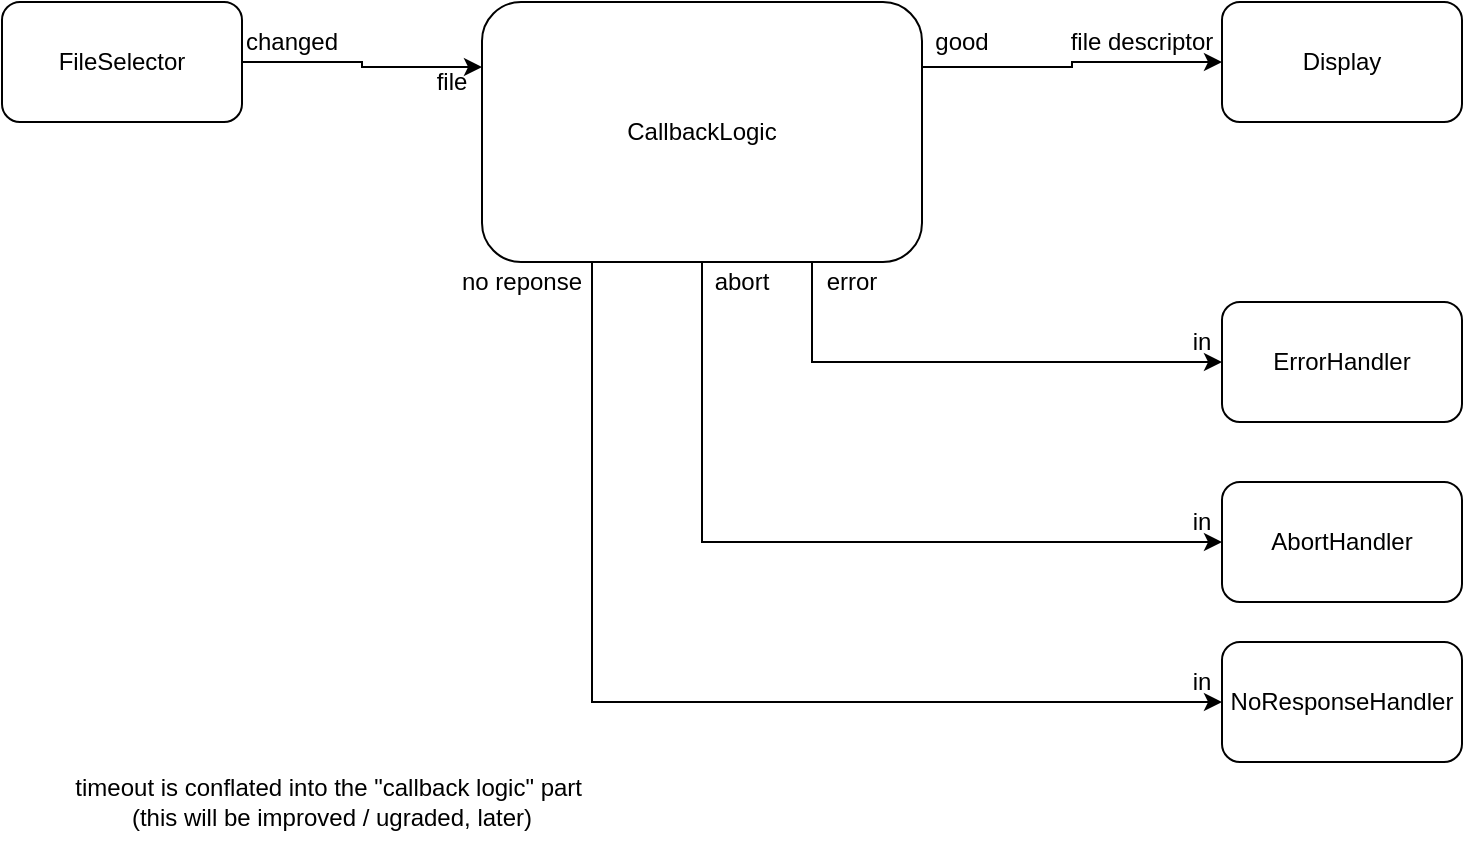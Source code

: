 <mxfile version="12.4.2" type="device" pages="1"><diagram id="yuc1eirP0Hh0A622Rh30" name="example2"><mxGraphModel dx="786" dy="580" grid="1" gridSize="10" guides="1" tooltips="1" connect="1" arrows="1" fold="1" page="1" pageScale="1" pageWidth="1100" pageHeight="850" math="0" shadow="0"><root><mxCell id="0"/><mxCell id="1" parent="0"/><mxCell id="vNnq-MU-UZtS2zqen2Ep-37" style="edgeStyle=orthogonalEdgeStyle;rounded=0;orthogonalLoop=1;jettySize=auto;html=1;entryX=0;entryY=0.25;entryDx=0;entryDy=0;" edge="1" parent="1" source="qlMxu6vEV5zSv7hf5gxZ-2" target="qlMxu6vEV5zSv7hf5gxZ-6"><mxGeometry relative="1" as="geometry"/></mxCell><mxCell id="qlMxu6vEV5zSv7hf5gxZ-2" value="FileSelector" style="rounded=1;whiteSpace=wrap;html=1;" parent="1" vertex="1"><mxGeometry x="40" y="120" width="120" height="60" as="geometry"/></mxCell><mxCell id="vNnq-MU-UZtS2zqen2Ep-28" style="edgeStyle=orthogonalEdgeStyle;rounded=0;orthogonalLoop=1;jettySize=auto;html=1;exitX=0.25;exitY=1;exitDx=0;exitDy=0;entryX=0;entryY=0.5;entryDx=0;entryDy=0;" edge="1" parent="1" source="qlMxu6vEV5zSv7hf5gxZ-6" target="vNnq-MU-UZtS2zqen2Ep-2"><mxGeometry relative="1" as="geometry"/></mxCell><mxCell id="vNnq-MU-UZtS2zqen2Ep-31" style="edgeStyle=orthogonalEdgeStyle;rounded=0;orthogonalLoop=1;jettySize=auto;html=1;entryX=0;entryY=0.5;entryDx=0;entryDy=0;exitX=0.5;exitY=1;exitDx=0;exitDy=0;" edge="1" parent="1" source="qlMxu6vEV5zSv7hf5gxZ-6" target="qlMxu6vEV5zSv7hf5gxZ-15"><mxGeometry relative="1" as="geometry"/></mxCell><mxCell id="vNnq-MU-UZtS2zqen2Ep-33" style="edgeStyle=orthogonalEdgeStyle;rounded=0;orthogonalLoop=1;jettySize=auto;html=1;exitX=0.75;exitY=1;exitDx=0;exitDy=0;entryX=0;entryY=0.5;entryDx=0;entryDy=0;" edge="1" parent="1" source="qlMxu6vEV5zSv7hf5gxZ-6" target="qlMxu6vEV5zSv7hf5gxZ-14"><mxGeometry relative="1" as="geometry"/></mxCell><mxCell id="vNnq-MU-UZtS2zqen2Ep-35" style="edgeStyle=orthogonalEdgeStyle;rounded=0;orthogonalLoop=1;jettySize=auto;html=1;exitX=1;exitY=0.25;exitDx=0;exitDy=0;entryX=0;entryY=0.5;entryDx=0;entryDy=0;" edge="1" parent="1" source="qlMxu6vEV5zSv7hf5gxZ-6" target="qlMxu6vEV5zSv7hf5gxZ-7"><mxGeometry relative="1" as="geometry"/></mxCell><mxCell id="qlMxu6vEV5zSv7hf5gxZ-6" value="CallbackLogic" style="rounded=1;whiteSpace=wrap;html=1;" parent="1" vertex="1"><mxGeometry x="280" y="120" width="220" height="130" as="geometry"/></mxCell><mxCell id="qlMxu6vEV5zSv7hf5gxZ-7" value="Display" style="rounded=1;whiteSpace=wrap;html=1;" parent="1" vertex="1"><mxGeometry x="650" y="120" width="120" height="60" as="geometry"/></mxCell><mxCell id="qlMxu6vEV5zSv7hf5gxZ-8" value="file descriptor" style="text;html=1;strokeColor=none;fillColor=none;align=center;verticalAlign=middle;whiteSpace=wrap;rounded=0;" parent="1" vertex="1"><mxGeometry x="570" y="130" width="80" height="20" as="geometry"/></mxCell><mxCell id="qlMxu6vEV5zSv7hf5gxZ-10" value="changed" style="text;html=1;strokeColor=none;fillColor=none;align=center;verticalAlign=middle;whiteSpace=wrap;rounded=0;" parent="1" vertex="1"><mxGeometry x="160" y="130" width="50" height="20" as="geometry"/></mxCell><mxCell id="qlMxu6vEV5zSv7hf5gxZ-14" value="ErrorHandler" style="rounded=1;whiteSpace=wrap;html=1;" parent="1" vertex="1"><mxGeometry x="650" y="270" width="120" height="60" as="geometry"/></mxCell><mxCell id="qlMxu6vEV5zSv7hf5gxZ-15" value="AbortHandler" style="rounded=1;whiteSpace=wrap;html=1;" parent="1" vertex="1"><mxGeometry x="650" y="360" width="120" height="60" as="geometry"/></mxCell><mxCell id="qlMxu6vEV5zSv7hf5gxZ-16" value="timeout is conflated into the &quot;callback logic&quot; part&amp;nbsp;&lt;br&gt;(this will be improved / ugraded, later)" style="text;html=1;strokeColor=none;fillColor=none;align=center;verticalAlign=middle;whiteSpace=wrap;rounded=0;" parent="1" vertex="1"><mxGeometry x="40" y="490" width="330" height="60" as="geometry"/></mxCell><mxCell id="vNnq-MU-UZtS2zqen2Ep-2" value="NoResponseHandler" style="rounded=1;whiteSpace=wrap;html=1;" vertex="1" parent="1"><mxGeometry x="650" y="440" width="120" height="60" as="geometry"/></mxCell><mxCell id="vNnq-MU-UZtS2zqen2Ep-36" value="good" style="text;html=1;strokeColor=none;fillColor=none;align=center;verticalAlign=middle;whiteSpace=wrap;rounded=0;" vertex="1" parent="1"><mxGeometry x="500" y="130" width="40" height="20" as="geometry"/></mxCell><mxCell id="vNnq-MU-UZtS2zqen2Ep-38" value="file" style="text;html=1;strokeColor=none;fillColor=none;align=center;verticalAlign=middle;whiteSpace=wrap;rounded=0;" vertex="1" parent="1"><mxGeometry x="250" y="150" width="30" height="20" as="geometry"/></mxCell><mxCell id="vNnq-MU-UZtS2zqen2Ep-39" value="error" style="text;html=1;strokeColor=none;fillColor=none;align=center;verticalAlign=middle;whiteSpace=wrap;rounded=0;" vertex="1" parent="1"><mxGeometry x="450" y="250" width="30" height="20" as="geometry"/></mxCell><mxCell id="vNnq-MU-UZtS2zqen2Ep-40" value="no reponse" style="text;html=1;strokeColor=none;fillColor=none;align=center;verticalAlign=middle;whiteSpace=wrap;rounded=0;" vertex="1" parent="1"><mxGeometry x="260" y="250" width="80" height="20" as="geometry"/></mxCell><mxCell id="vNnq-MU-UZtS2zqen2Ep-43" value="abort" style="text;html=1;strokeColor=none;fillColor=none;align=center;verticalAlign=middle;whiteSpace=wrap;rounded=0;" vertex="1" parent="1"><mxGeometry x="390" y="250" width="40" height="20" as="geometry"/></mxCell><mxCell id="vNnq-MU-UZtS2zqen2Ep-44" value="in" style="text;html=1;strokeColor=none;fillColor=none;align=center;verticalAlign=middle;whiteSpace=wrap;rounded=0;" vertex="1" parent="1"><mxGeometry x="630" y="280" width="20" height="20" as="geometry"/></mxCell><mxCell id="vNnq-MU-UZtS2zqen2Ep-45" value="in" style="text;html=1;strokeColor=none;fillColor=none;align=center;verticalAlign=middle;whiteSpace=wrap;rounded=0;" vertex="1" parent="1"><mxGeometry x="630" y="450" width="20" height="20" as="geometry"/></mxCell><mxCell id="vNnq-MU-UZtS2zqen2Ep-46" value="in" style="text;html=1;strokeColor=none;fillColor=none;align=center;verticalAlign=middle;whiteSpace=wrap;rounded=0;" vertex="1" parent="1"><mxGeometry x="630" y="370" width="20" height="20" as="geometry"/></mxCell></root></mxGraphModel></diagram></mxfile>